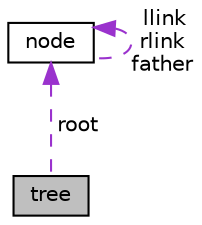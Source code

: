 digraph "tree"
{
  edge [fontname="Helvetica",fontsize="10",labelfontname="Helvetica",labelfontsize="10"];
  node [fontname="Helvetica",fontsize="10",shape=record];
  Node1 [label="tree",height=0.2,width=0.4,color="black", fillcolor="grey75", style="filled", fontcolor="black"];
  Node2 -> Node1 [dir="back",color="darkorchid3",fontsize="10",style="dashed",label=" root" ];
  Node2 [label="node",height=0.2,width=0.4,color="black", fillcolor="white", style="filled",URL="$structnode.html"];
  Node2 -> Node2 [dir="back",color="darkorchid3",fontsize="10",style="dashed",label=" llink\nrlink\nfather" ];
}
